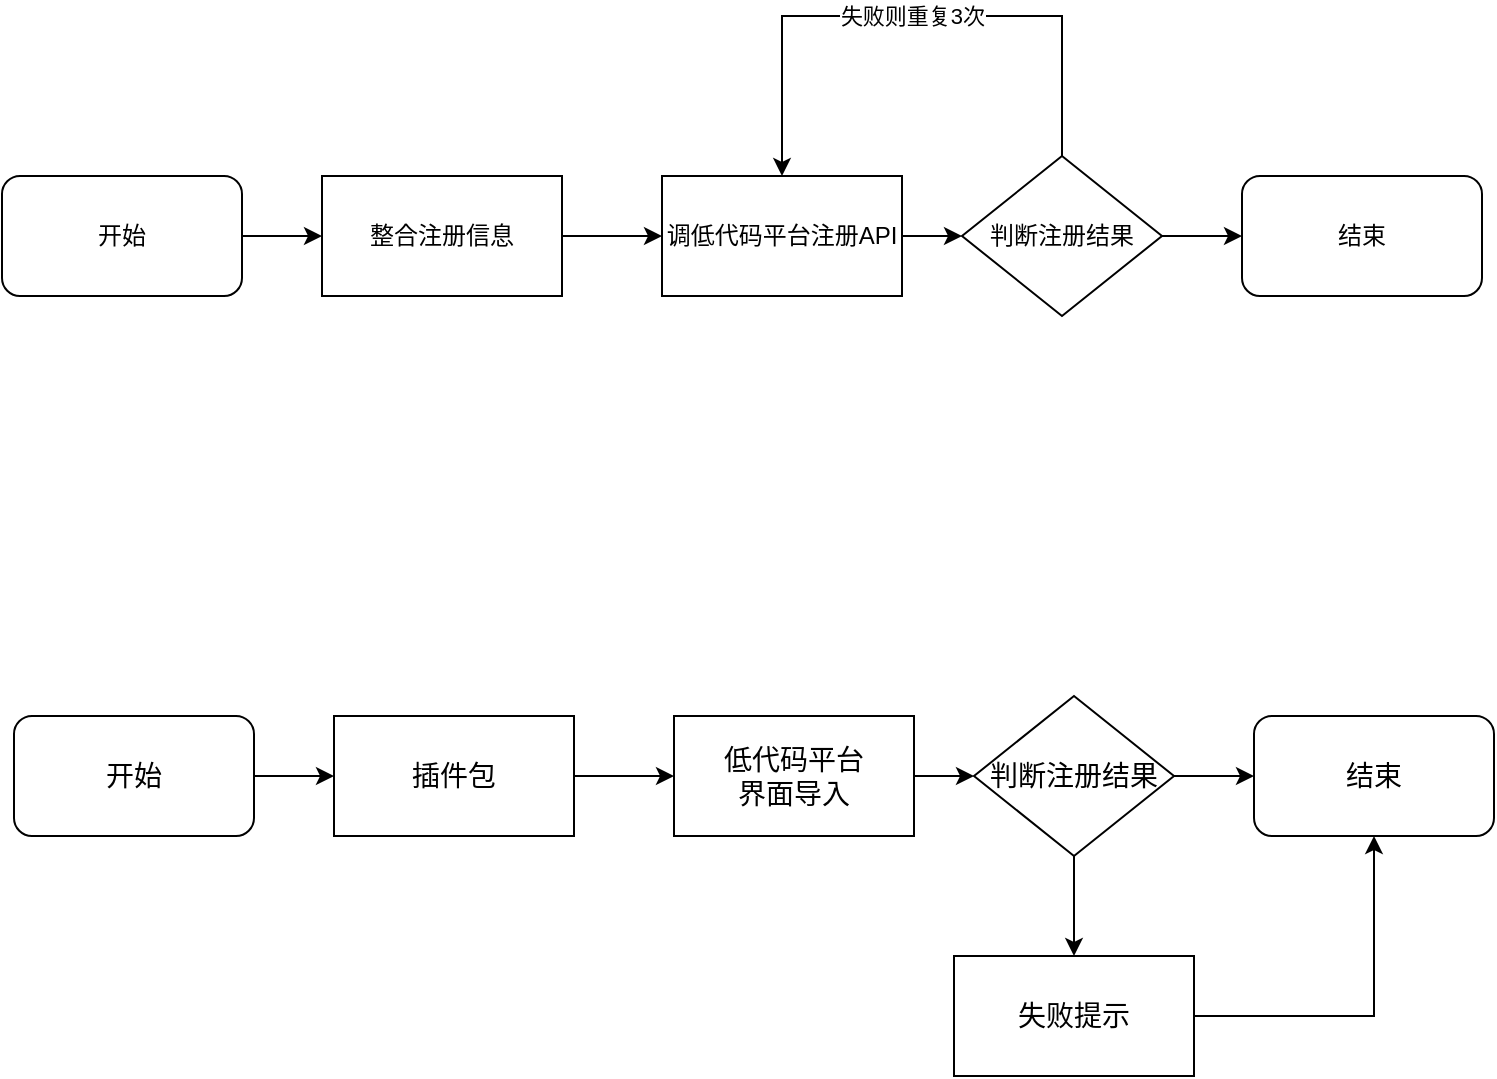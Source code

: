 <mxfile version="15.3.7" type="github"><diagram id="I5rGFAW7Ph0iNentKJp2" name="Page-1"><mxGraphModel dx="2066" dy="1129" grid="1" gridSize="10" guides="1" tooltips="1" connect="1" arrows="1" fold="1" page="1" pageScale="1" pageWidth="827" pageHeight="1169" math="0" shadow="0"><root><mxCell id="0"/><mxCell id="1" parent="0"/><mxCell id="VDjtnz7VdurCW6-vyYh8-2" value="" style="edgeStyle=orthogonalEdgeStyle;rounded=0;orthogonalLoop=1;jettySize=auto;html=1;" edge="1" parent="1" source="MtrWHc1b6lriopPpGUaL-1" target="VDjtnz7VdurCW6-vyYh8-1"><mxGeometry relative="1" as="geometry"/></mxCell><mxCell id="MtrWHc1b6lriopPpGUaL-1" value="开始" style="rounded=1;whiteSpace=wrap;html=1;" parent="1" vertex="1"><mxGeometry x="44" y="120" width="120" height="60" as="geometry"/></mxCell><mxCell id="VDjtnz7VdurCW6-vyYh8-4" value="" style="edgeStyle=orthogonalEdgeStyle;rounded=0;orthogonalLoop=1;jettySize=auto;html=1;" edge="1" parent="1" source="VDjtnz7VdurCW6-vyYh8-1" target="VDjtnz7VdurCW6-vyYh8-3"><mxGeometry relative="1" as="geometry"/></mxCell><mxCell id="VDjtnz7VdurCW6-vyYh8-1" value="整合注册信息" style="rounded=0;whiteSpace=wrap;html=1;" vertex="1" parent="1"><mxGeometry x="204" y="120" width="120" height="60" as="geometry"/></mxCell><mxCell id="VDjtnz7VdurCW6-vyYh8-6" value="" style="edgeStyle=orthogonalEdgeStyle;rounded=0;orthogonalLoop=1;jettySize=auto;html=1;" edge="1" parent="1" source="VDjtnz7VdurCW6-vyYh8-3" target="VDjtnz7VdurCW6-vyYh8-5"><mxGeometry relative="1" as="geometry"/></mxCell><mxCell id="VDjtnz7VdurCW6-vyYh8-3" value="&lt;span&gt;调低代码平台注册API&lt;/span&gt;" style="whiteSpace=wrap;html=1;rounded=0;" vertex="1" parent="1"><mxGeometry x="374" y="120" width="120" height="60" as="geometry"/></mxCell><mxCell id="VDjtnz7VdurCW6-vyYh8-7" value="失败则重复3次" style="edgeStyle=orthogonalEdgeStyle;rounded=0;orthogonalLoop=1;jettySize=auto;html=1;exitX=0.5;exitY=0;exitDx=0;exitDy=0;entryX=0.5;entryY=0;entryDx=0;entryDy=0;" edge="1" parent="1" source="VDjtnz7VdurCW6-vyYh8-5" target="VDjtnz7VdurCW6-vyYh8-3"><mxGeometry relative="1" as="geometry"><Array as="points"><mxPoint x="574" y="40"/><mxPoint x="434" y="40"/></Array></mxGeometry></mxCell><mxCell id="VDjtnz7VdurCW6-vyYh8-11" style="edgeStyle=orthogonalEdgeStyle;rounded=0;orthogonalLoop=1;jettySize=auto;html=1;exitX=1;exitY=0.5;exitDx=0;exitDy=0;entryX=0;entryY=0.5;entryDx=0;entryDy=0;" edge="1" parent="1" source="VDjtnz7VdurCW6-vyYh8-5" target="VDjtnz7VdurCW6-vyYh8-10"><mxGeometry relative="1" as="geometry"/></mxCell><mxCell id="VDjtnz7VdurCW6-vyYh8-5" value="判断注册结果" style="rhombus;whiteSpace=wrap;html=1;rounded=0;" vertex="1" parent="1"><mxGeometry x="524" y="110" width="100" height="80" as="geometry"/></mxCell><mxCell id="VDjtnz7VdurCW6-vyYh8-10" value="结束" style="rounded=1;whiteSpace=wrap;html=1;" vertex="1" parent="1"><mxGeometry x="664" y="120" width="120" height="60" as="geometry"/></mxCell><mxCell id="VDjtnz7VdurCW6-vyYh8-12" value="" style="edgeStyle=orthogonalEdgeStyle;rounded=0;orthogonalLoop=1;jettySize=auto;html=1;" edge="1" parent="1" source="VDjtnz7VdurCW6-vyYh8-13" target="VDjtnz7VdurCW6-vyYh8-15"><mxGeometry relative="1" as="geometry"/></mxCell><mxCell id="VDjtnz7VdurCW6-vyYh8-13" value="开始" style="rounded=1;whiteSpace=wrap;html=1;fontSize=14;" vertex="1" parent="1"><mxGeometry x="50" y="390" width="120" height="60" as="geometry"/></mxCell><mxCell id="VDjtnz7VdurCW6-vyYh8-14" value="" style="edgeStyle=orthogonalEdgeStyle;rounded=0;orthogonalLoop=1;jettySize=auto;html=1;" edge="1" parent="1" source="VDjtnz7VdurCW6-vyYh8-15" target="VDjtnz7VdurCW6-vyYh8-17"><mxGeometry relative="1" as="geometry"/></mxCell><mxCell id="VDjtnz7VdurCW6-vyYh8-15" value="&lt;span style=&quot;font-size: 14px; text-align: justify;&quot;&gt;插件包&lt;/span&gt;" style="rounded=0;whiteSpace=wrap;html=1;fontSize=14;" vertex="1" parent="1"><mxGeometry x="210" y="390" width="120" height="60" as="geometry"/></mxCell><mxCell id="VDjtnz7VdurCW6-vyYh8-16" value="" style="edgeStyle=orthogonalEdgeStyle;rounded=0;orthogonalLoop=1;jettySize=auto;html=1;" edge="1" parent="1" source="VDjtnz7VdurCW6-vyYh8-17" target="VDjtnz7VdurCW6-vyYh8-20"><mxGeometry relative="1" as="geometry"/></mxCell><mxCell id="VDjtnz7VdurCW6-vyYh8-17" value="低代码平台&lt;br&gt;界面导入" style="whiteSpace=wrap;html=1;rounded=0;fontSize=14;" vertex="1" parent="1"><mxGeometry x="380" y="390" width="120" height="60" as="geometry"/></mxCell><mxCell id="VDjtnz7VdurCW6-vyYh8-19" style="edgeStyle=orthogonalEdgeStyle;rounded=0;orthogonalLoop=1;jettySize=auto;html=1;exitX=1;exitY=0.5;exitDx=0;exitDy=0;entryX=0;entryY=0.5;entryDx=0;entryDy=0;" edge="1" parent="1" source="VDjtnz7VdurCW6-vyYh8-20" target="VDjtnz7VdurCW6-vyYh8-21"><mxGeometry relative="1" as="geometry"/></mxCell><mxCell id="VDjtnz7VdurCW6-vyYh8-23" value="" style="edgeStyle=orthogonalEdgeStyle;rounded=0;orthogonalLoop=1;jettySize=auto;html=1;fontSize=14;" edge="1" parent="1" source="VDjtnz7VdurCW6-vyYh8-20" target="VDjtnz7VdurCW6-vyYh8-22"><mxGeometry relative="1" as="geometry"/></mxCell><mxCell id="VDjtnz7VdurCW6-vyYh8-20" value="判断注册结果" style="rhombus;whiteSpace=wrap;html=1;rounded=0;fontSize=14;" vertex="1" parent="1"><mxGeometry x="530" y="380" width="100" height="80" as="geometry"/></mxCell><mxCell id="VDjtnz7VdurCW6-vyYh8-21" value="结束" style="rounded=1;whiteSpace=wrap;html=1;fontSize=14;" vertex="1" parent="1"><mxGeometry x="670" y="390" width="120" height="60" as="geometry"/></mxCell><mxCell id="VDjtnz7VdurCW6-vyYh8-24" style="edgeStyle=orthogonalEdgeStyle;rounded=0;orthogonalLoop=1;jettySize=auto;html=1;exitX=1;exitY=0.5;exitDx=0;exitDy=0;entryX=0.5;entryY=1;entryDx=0;entryDy=0;fontSize=14;" edge="1" parent="1" source="VDjtnz7VdurCW6-vyYh8-22" target="VDjtnz7VdurCW6-vyYh8-21"><mxGeometry relative="1" as="geometry"/></mxCell><mxCell id="VDjtnz7VdurCW6-vyYh8-22" value="失败提示" style="whiteSpace=wrap;html=1;rounded=0;fontSize=14;" vertex="1" parent="1"><mxGeometry x="520" y="510" width="120" height="60" as="geometry"/></mxCell></root></mxGraphModel></diagram></mxfile>